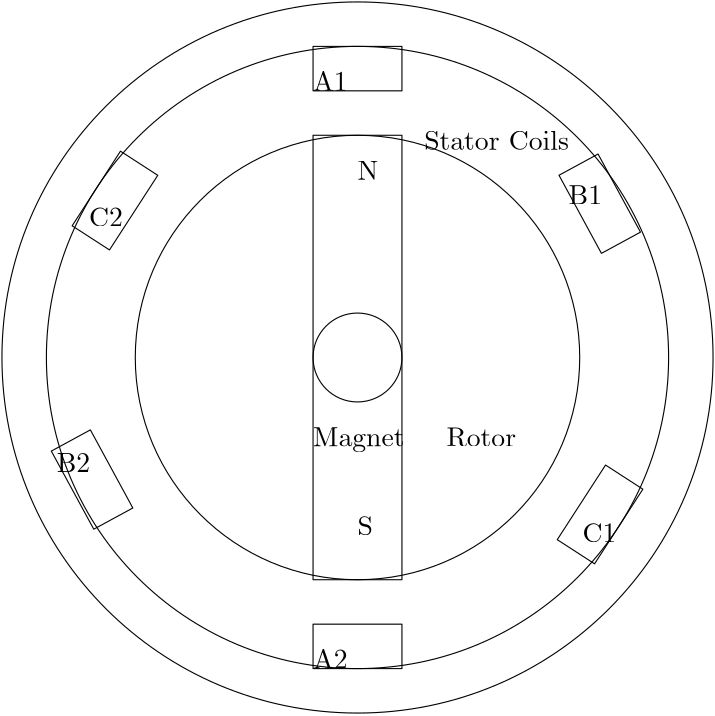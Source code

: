 <?xml version="1.0"?>
<!DOCTYPE ipe SYSTEM "ipe.dtd">
<ipe version="70212" creator="Ipe 7.2.13">
<info created="D:20201019105855" modified="D:20201019110121"/>
<ipestyle name="basic">
<symbol name="arrow/arc(spx)">
<path stroke="sym-stroke" fill="sym-stroke" pen="sym-pen">
0 0 m
-1 0.333 l
-1 -0.333 l
h
</path>
</symbol>
<symbol name="arrow/farc(spx)">
<path stroke="sym-stroke" fill="white" pen="sym-pen">
0 0 m
-1 0.333 l
-1 -0.333 l
h
</path>
</symbol>
<symbol name="arrow/ptarc(spx)">
<path stroke="sym-stroke" fill="sym-stroke" pen="sym-pen">
0 0 m
-1 0.333 l
-0.8 0 l
-1 -0.333 l
h
</path>
</symbol>
<symbol name="arrow/fptarc(spx)">
<path stroke="sym-stroke" fill="white" pen="sym-pen">
0 0 m
-1 0.333 l
-0.8 0 l
-1 -0.333 l
h
</path>
</symbol>
<symbol name="mark/circle(sx)" transformations="translations">
<path fill="sym-stroke">
0.6 0 0 0.6 0 0 e
0.4 0 0 0.4 0 0 e
</path>
</symbol>
<symbol name="mark/disk(sx)" transformations="translations">
<path fill="sym-stroke">
0.6 0 0 0.6 0 0 e
</path>
</symbol>
<symbol name="mark/fdisk(sfx)" transformations="translations">
<group>
<path fill="sym-fill">
0.5 0 0 0.5 0 0 e
</path>
<path fill="sym-stroke" fillrule="eofill">
0.6 0 0 0.6 0 0 e
0.4 0 0 0.4 0 0 e
</path>
</group>
</symbol>
<symbol name="mark/box(sx)" transformations="translations">
<path fill="sym-stroke" fillrule="eofill">
-0.6 -0.6 m
0.6 -0.6 l
0.6 0.6 l
-0.6 0.6 l
h
-0.4 -0.4 m
0.4 -0.4 l
0.4 0.4 l
-0.4 0.4 l
h
</path>
</symbol>
<symbol name="mark/square(sx)" transformations="translations">
<path fill="sym-stroke">
-0.6 -0.6 m
0.6 -0.6 l
0.6 0.6 l
-0.6 0.6 l
h
</path>
</symbol>
<symbol name="mark/fsquare(sfx)" transformations="translations">
<group>
<path fill="sym-fill">
-0.5 -0.5 m
0.5 -0.5 l
0.5 0.5 l
-0.5 0.5 l
h
</path>
<path fill="sym-stroke" fillrule="eofill">
-0.6 -0.6 m
0.6 -0.6 l
0.6 0.6 l
-0.6 0.6 l
h
-0.4 -0.4 m
0.4 -0.4 l
0.4 0.4 l
-0.4 0.4 l
h
</path>
</group>
</symbol>
<symbol name="mark/cross(sx)" transformations="translations">
<group>
<path fill="sym-stroke">
-0.43 -0.57 m
0.57 0.43 l
0.43 0.57 l
-0.57 -0.43 l
h
</path>
<path fill="sym-stroke">
-0.43 0.57 m
0.57 -0.43 l
0.43 -0.57 l
-0.57 0.43 l
h
</path>
</group>
</symbol>
<symbol name="arrow/fnormal(spx)">
<path stroke="sym-stroke" fill="white" pen="sym-pen">
0 0 m
-1 0.333 l
-1 -0.333 l
h
</path>
</symbol>
<symbol name="arrow/pointed(spx)">
<path stroke="sym-stroke" fill="sym-stroke" pen="sym-pen">
0 0 m
-1 0.333 l
-0.8 0 l
-1 -0.333 l
h
</path>
</symbol>
<symbol name="arrow/fpointed(spx)">
<path stroke="sym-stroke" fill="white" pen="sym-pen">
0 0 m
-1 0.333 l
-0.8 0 l
-1 -0.333 l
h
</path>
</symbol>
<symbol name="arrow/linear(spx)">
<path stroke="sym-stroke" pen="sym-pen">
-1 0.333 m
0 0 l
-1 -0.333 l
</path>
</symbol>
<symbol name="arrow/fdouble(spx)">
<path stroke="sym-stroke" fill="white" pen="sym-pen">
0 0 m
-1 0.333 l
-1 -0.333 l
h
-1 0 m
-2 0.333 l
-2 -0.333 l
h
</path>
</symbol>
<symbol name="arrow/double(spx)">
<path stroke="sym-stroke" fill="sym-stroke" pen="sym-pen">
0 0 m
-1 0.333 l
-1 -0.333 l
h
-1 0 m
-2 0.333 l
-2 -0.333 l
h
</path>
</symbol>
<pen name="heavier" value="0.8"/>
<pen name="fat" value="1.2"/>
<pen name="ultrafat" value="2"/>
<symbolsize name="large" value="5"/>
<symbolsize name="small" value="2"/>
<symbolsize name="tiny" value="1.1"/>
<arrowsize name="large" value="10"/>
<arrowsize name="small" value="5"/>
<arrowsize name="tiny" value="3"/>
<color name="red" value="1 0 0"/>
<color name="green" value="0 1 0"/>
<color name="blue" value="0 0 1"/>
<color name="yellow" value="1 1 0"/>
<color name="orange" value="1 0.647 0"/>
<color name="gold" value="1 0.843 0"/>
<color name="purple" value="0.627 0.125 0.941"/>
<color name="gray" value="0.745"/>
<color name="brown" value="0.647 0.165 0.165"/>
<color name="navy" value="0 0 0.502"/>
<color name="pink" value="1 0.753 0.796"/>
<color name="seagreen" value="0.18 0.545 0.341"/>
<color name="turquoise" value="0.251 0.878 0.816"/>
<color name="violet" value="0.933 0.51 0.933"/>
<color name="darkblue" value="0 0 0.545"/>
<color name="darkcyan" value="0 0.545 0.545"/>
<color name="darkgray" value="0.663"/>
<color name="darkgreen" value="0 0.392 0"/>
<color name="darkmagenta" value="0.545 0 0.545"/>
<color name="darkorange" value="1 0.549 0"/>
<color name="darkred" value="0.545 0 0"/>
<color name="lightblue" value="0.678 0.847 0.902"/>
<color name="lightcyan" value="0.878 1 1"/>
<color name="lightgray" value="0.827"/>
<color name="lightgreen" value="0.565 0.933 0.565"/>
<color name="lightyellow" value="1 1 0.878"/>
<dashstyle name="dashed" value="[4] 0"/>
<dashstyle name="dotted" value="[1 3] 0"/>
<dashstyle name="dash dotted" value="[4 2 1 2] 0"/>
<dashstyle name="dash dot dotted" value="[4 2 1 2 1 2] 0"/>
<textsize name="large" value="\large"/>
<textsize name="Large" value="\Large"/>
<textsize name="LARGE" value="\LARGE"/>
<textsize name="huge" value="\huge"/>
<textsize name="Huge" value="\Huge"/>
<textsize name="small" value="\small"/>
<textsize name="footnote" value="\footnotesize"/>
<textsize name="tiny" value="\tiny"/>
<textstyle name="center" begin="\begin{center}" end="\end{center}"/>
<textstyle name="itemize" begin="\begin{itemize}" end="\end{itemize}"/>
<textstyle name="item" begin="\begin{itemize}\item{}" end="\end{itemize}"/>
<gridsize name="4 pts" value="4"/>
<gridsize name="8 pts (~3 mm)" value="8"/>
<gridsize name="16 pts (~6 mm)" value="16"/>
<gridsize name="32 pts (~12 mm)" value="32"/>
<gridsize name="10 pts (~3.5 mm)" value="10"/>
<gridsize name="20 pts (~7 mm)" value="20"/>
<gridsize name="14 pts (~5 mm)" value="14"/>
<gridsize name="28 pts (~10 mm)" value="28"/>
<gridsize name="56 pts (~20 mm)" value="56"/>
<anglesize name="90 deg" value="90"/>
<anglesize name="60 deg" value="60"/>
<anglesize name="45 deg" value="45"/>
<anglesize name="30 deg" value="30"/>
<anglesize name="22.5 deg" value="22.5"/>
<opacity name="10%" value="0.1"/>
<opacity name="30%" value="0.3"/>
<opacity name="50%" value="0.5"/>
<opacity name="75%" value="0.75"/>
<tiling name="falling" angle="-60" step="4" width="1"/>
<tiling name="rising" angle="30" step="4" width="1"/>
</ipestyle>
<page>
<layer name="alpha"/>
<view layers="alpha" active="alpha"/>
<path layer="alpha" stroke="black">
128 0 0 128 256 576 e
</path>
<path matrix="1.16667 0 0 1.16667 -42.6667 -96" stroke="black">
96 0 0 96 256 576 e
</path>
<path stroke="black">
240 656 m
240 496 l
272 496 l
272 656 l
h
</path>
<text transformations="translations" pos="256 640" stroke="black" type="label" width="7.472" height="6.808" depth="0" valign="baseline">N</text>
<text transformations="translations" pos="256 512" stroke="black" type="label" width="5.535" height="6.808" depth="0" valign="baseline">S</text>
<path stroke="black">
16 0 0 16 256 576 e
</path>
<path stroke="black">
80 0 0 80 256 576 e
</path>
<path stroke="black">
240 688 m
240 672 l
272 672 l
272 688 l
h
</path>
<path stroke="black">
240 480 m
240 464 l
272 464 l
272 480 l
h
</path>
<text matrix="1 0 0 1 96 -32" transformations="translations" pos="192 576" stroke="black" type="label" width="28.394" height="6.808" depth="0" valign="baseline">Rotor
</text>
<path matrix="0.87867 0.47743 -0.47743 0.87867 301.884 -46.6157" stroke="black">
144 592 m
144 560 l
160 560 l
160 592 l
h
</path>
<path matrix="0.87867 0.47743 -0.47743 0.87867 484.647 52.6898" stroke="black">
144 592 m
144 560 l
160 560 l
160 592 l
h
</path>
<path matrix="0.83957 -0.543251 0.543251 0.83957 -271.843 231.48" stroke="black">
144 592 m
144 560 l
160 560 l
160 592 l
h
</path>
<path matrix="0.83957 -0.543251 0.543251 0.83957 -97.2121 118.484" stroke="black">
144 592 m
144 560 l
160 560 l
160 592 l
h
</path>
<text matrix="0.959924 -0.280261 0.280261 0.959924 -235.347 84.5511" transformations="translations" pos="336 688" stroke="black" type="label" width="52.11" height="6.918" depth="0" valign="baseline">Stator Coils</text>
<text matrix="1 0 0 1 64 160" transformations="translations" pos="176 512" stroke="black" type="label" width="12.453" height="6.808" depth="0" valign="baseline">A1</text>
<text matrix="1 0 0 1 64 -48" transformations="translations" pos="176 512" stroke="black" type="label" width="12.453" height="6.808" depth="0" valign="baseline">A2</text>
<text matrix="0.996213 0.086946 -0.086946 0.996213 238.631 44.8198" transformations="translations" pos="144 576" stroke="black" type="label" width="12.038" height="6.808" depth="0" valign="baseline">B1</text>
<text matrix="0.996213 0.086946 -0.086946 0.996213 -152.898 -69.6557" transformations="translations" pos="352 576" stroke="black" type="label" width="12.038" height="6.808" depth="0" valign="baseline">B2</text>
<text matrix="0.977802 0.209529 -0.209529 0.977802 302.371 -168.854" transformations="translations" pos="176 656" stroke="black" type="label" width="12.177" height="6.808" depth="0" valign="baseline">C1</text>
<text matrix="0.977802 0.209529 -0.209529 0.977802 -49.6287 71.1464" transformations="translations" pos="320 496" stroke="black" type="label" width="12.177" height="6.808" depth="0" valign="baseline">C2</text>
<text transformations="translations" pos="240 544" stroke="black" type="label" width="32.932" height="6.815" depth="1.93" valign="baseline">Magnet</text>
</page>
</ipe>
